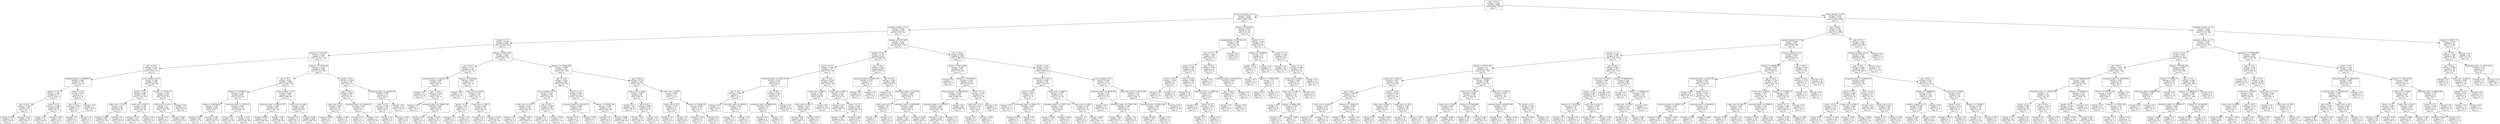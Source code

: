 digraph Tree {
node [shape=box] ;
0 [label="age <= 41.5\nentropy = 0.733\nsamples = 8000\nvalue = [6357, 1643]\nclass = ["] ;
1 [label="products_number <= 2.5\nentropy = 0.506\nsamples = 5436\nvalue = [4827, 609]\nclass = ["] ;
0 -> 1 [labeldistance=2.5, labelangle=45, headlabel="True"] ;
2 [label="products_number <= 1.5\nentropy = 0.463\nsamples = 5318\nvalue = [4796, 522]\nclass = ["] ;
1 -> 2 ;
3 [label="country <= 1.5\nentropy = 0.626\nsamples = 2630\nvalue = [2218, 412]\nclass = ["] ;
2 -> 3 ;
4 [label="balance <= 74197.941\nentropy = 0.533\nsamples = 1977\nvalue = [1737, 240]\nclass = ["] ;
3 -> 4 ;
5 [label="age <= 30.5\nentropy = 0.747\nsamples = 521\nvalue = [410, 111]\nclass = ["] ;
4 -> 5 ;
6 [label="estimated_salary <= 193006.18\nentropy = 0.464\nsamples = 122\nvalue = [110, 12]\nclass = ["] ;
5 -> 6 ;
7 [label="gender <= 0.5\nentropy = 0.391\nsamples = 117\nvalue = [108, 9]\nclass = ["] ;
6 -> 7 ;
8 [label="age <= 26.5\nentropy = 0.599\nsamples = 48\nvalue = [41, 7]\nclass = ["] ;
7 -> 8 ;
9 [label="entropy = 0.918\nsamples = 18\nvalue = [12, 6]\nclass = ["] ;
8 -> 9 ;
10 [label="entropy = 0.211\nsamples = 30\nvalue = [29, 1]\nclass = ["] ;
8 -> 10 ;
11 [label="tenure <= 8.5\nentropy = 0.189\nsamples = 69\nvalue = [67, 2]\nclass = ["] ;
7 -> 11 ;
12 [label="entropy = 0.0\nsamples = 54\nvalue = [54, 0]\nclass = ["] ;
11 -> 12 ;
13 [label="entropy = 0.567\nsamples = 15\nvalue = [13, 2]\nclass = ["] ;
11 -> 13 ;
14 [label="tenure <= 4.5\nentropy = 0.971\nsamples = 5\nvalue = [2, 3]\nclass = 0"] ;
6 -> 14 ;
15 [label="age <= 23.5\nentropy = 0.918\nsamples = 3\nvalue = [2, 1]\nclass = ["] ;
14 -> 15 ;
16 [label="entropy = 0.0\nsamples = 1\nvalue = [1, 0]\nclass = ["] ;
15 -> 16 ;
17 [label="entropy = 1.0\nsamples = 2\nvalue = [1, 1]\nclass = ["] ;
15 -> 17 ;
18 [label="entropy = 0.0\nsamples = 2\nvalue = [0, 2]\nclass = 0"] ;
14 -> 18 ;
19 [label="active_member <= 0.5\nentropy = 0.808\nsamples = 399\nvalue = [300, 99]\nclass = ["] ;
5 -> 19 ;
20 [label="gender <= 0.5\nentropy = 0.886\nsamples = 191\nvalue = [133, 58]\nclass = ["] ;
19 -> 20 ;
21 [label="credit_score <= 779.5\nentropy = 0.97\nsamples = 88\nvalue = [53, 35]\nclass = ["] ;
20 -> 21 ;
22 [label="entropy = 0.984\nsamples = 82\nvalue = [47, 35]\nclass = ["] ;
21 -> 22 ;
23 [label="entropy = 0.0\nsamples = 6\nvalue = [6, 0]\nclass = ["] ;
21 -> 23 ;
24 [label="credit_score <= 827.5\nentropy = 0.766\nsamples = 103\nvalue = [80, 23]\nclass = ["] ;
20 -> 24 ;
25 [label="entropy = 0.737\nsamples = 101\nvalue = [80, 21]\nclass = ["] ;
24 -> 25 ;
26 [label="entropy = 0.0\nsamples = 2\nvalue = [0, 2]\nclass = 0"] ;
24 -> 26 ;
27 [label="balance <= 73276.277\nentropy = 0.716\nsamples = 208\nvalue = [167, 41]\nclass = ["] ;
19 -> 27 ;
28 [label="credit_score <= 419.0\nentropy = 0.7\nsamples = 206\nvalue = [167, 39]\nclass = ["] ;
27 -> 28 ;
29 [label="entropy = 0.0\nsamples = 2\nvalue = [0, 2]\nclass = 0"] ;
28 -> 29 ;
30 [label="entropy = 0.683\nsamples = 204\nvalue = [167, 37]\nclass = ["] ;
28 -> 30 ;
31 [label="entropy = 0.0\nsamples = 2\nvalue = [0, 2]\nclass = 0"] ;
27 -> 31 ;
32 [label="balance <= 178103.68\nentropy = 0.432\nsamples = 1456\nvalue = [1327, 129]\nclass = ["] ;
4 -> 32 ;
33 [label="age <= 35.5\nentropy = 0.401\nsamples = 1408\nvalue = [1296, 112]\nclass = ["] ;
32 -> 33 ;
34 [label="balance <= 107800.07\nentropy = 0.302\nsamples = 856\nvalue = [810, 46]\nclass = ["] ;
33 -> 34 ;
35 [label="balance <= 86754.816\nentropy = 0.167\nsamples = 283\nvalue = [276, 7]\nclass = ["] ;
34 -> 35 ;
36 [label="entropy = 0.337\nsamples = 80\nvalue = [75, 5]\nclass = ["] ;
35 -> 36 ;
37 [label="entropy = 0.08\nsamples = 203\nvalue = [201, 2]\nclass = ["] ;
35 -> 37 ;
38 [label="estimated_salary <= 11670.87\nentropy = 0.359\nsamples = 573\nvalue = [534, 39]\nclass = ["] ;
34 -> 38 ;
39 [label="entropy = 0.0\nsamples = 39\nvalue = [39, 0]\nclass = ["] ;
38 -> 39 ;
40 [label="entropy = 0.377\nsamples = 534\nvalue = [495, 39]\nclass = ["] ;
38 -> 40 ;
41 [label="active_member <= 0.5\nentropy = 0.528\nsamples = 552\nvalue = [486, 66]\nclass = ["] ;
33 -> 41 ;
42 [label="estimated_salary <= 163612.797\nentropy = 0.663\nsamples = 267\nvalue = [221, 46]\nclass = ["] ;
41 -> 42 ;
43 [label="entropy = 0.583\nsamples = 215\nvalue = [185, 30]\nclass = ["] ;
42 -> 43 ;
44 [label="entropy = 0.89\nsamples = 52\nvalue = [36, 16]\nclass = ["] ;
42 -> 44 ;
45 [label="credit_score <= 384.0\nentropy = 0.367\nsamples = 285\nvalue = [265, 20]\nclass = ["] ;
41 -> 45 ;
46 [label="entropy = 0.0\nsamples = 1\nvalue = [0, 1]\nclass = 0"] ;
45 -> 46 ;
47 [label="entropy = 0.354\nsamples = 284\nvalue = [265, 19]\nclass = ["] ;
45 -> 47 ;
48 [label="gender <= 0.5\nentropy = 0.938\nsamples = 48\nvalue = [31, 17]\nclass = ["] ;
32 -> 48 ;
49 [label="age <= 36.5\nentropy = 0.985\nsamples = 21\nvalue = [9, 12]\nclass = 0"] ;
48 -> 49 ;
50 [label="credit_card <= 0.5\nentropy = 0.896\nsamples = 16\nvalue = [5, 11]\nclass = 0"] ;
49 -> 50 ;
51 [label="entropy = 0.985\nsamples = 7\nvalue = [4, 3]\nclass = ["] ;
50 -> 51 ;
52 [label="entropy = 0.503\nsamples = 9\nvalue = [1, 8]\nclass = 0"] ;
50 -> 52 ;
53 [label="estimated_salary <= 32084.925\nentropy = 0.722\nsamples = 5\nvalue = [4, 1]\nclass = ["] ;
49 -> 53 ;
54 [label="entropy = 0.0\nsamples = 1\nvalue = [0, 1]\nclass = 0"] ;
53 -> 54 ;
55 [label="entropy = 0.0\nsamples = 4\nvalue = [4, 0]\nclass = ["] ;
53 -> 55 ;
56 [label="estimated_salary <= 122548.449\nentropy = 0.691\nsamples = 27\nvalue = [22, 5]\nclass = ["] ;
48 -> 56 ;
57 [label="tenure <= 5.5\nentropy = 0.961\nsamples = 13\nvalue = [8, 5]\nclass = ["] ;
56 -> 57 ;
58 [label="entropy = 0.0\nsamples = 4\nvalue = [4, 0]\nclass = ["] ;
57 -> 58 ;
59 [label="entropy = 0.991\nsamples = 9\nvalue = [4, 5]\nclass = 0"] ;
57 -> 59 ;
60 [label="entropy = 0.0\nsamples = 14\nvalue = [14, 0]\nclass = ["] ;
56 -> 60 ;
61 [label="balance <= 99131.602\nentropy = 0.832\nsamples = 653\nvalue = [481, 172]\nclass = ["] ;
3 -> 61 ;
62 [label="age <= 33.5\nentropy = 0.513\nsamples = 140\nvalue = [124, 16]\nclass = ["] ;
61 -> 62 ;
63 [label="estimated_salary <= 121643.012\nentropy = 0.258\nsamples = 69\nvalue = [66, 3]\nclass = ["] ;
62 -> 63 ;
64 [label="entropy = 0.0\nsamples = 42\nvalue = [42, 0]\nclass = ["] ;
63 -> 64 ;
65 [label="age <= 20.0\nentropy = 0.503\nsamples = 27\nvalue = [24, 3]\nclass = ["] ;
63 -> 65 ;
66 [label="entropy = 0.0\nsamples = 1\nvalue = [0, 1]\nclass = 0"] ;
65 -> 66 ;
67 [label="estimated_salary <= 126897.438\nentropy = 0.391\nsamples = 26\nvalue = [24, 2]\nclass = ["] ;
65 -> 67 ;
68 [label="entropy = 0.0\nsamples = 1\nvalue = [0, 1]\nclass = 0"] ;
67 -> 68 ;
69 [label="entropy = 0.242\nsamples = 25\nvalue = [24, 1]\nclass = ["] ;
67 -> 69 ;
70 [label="balance <= 66230.68\nentropy = 0.687\nsamples = 71\nvalue = [58, 13]\nclass = ["] ;
62 -> 70 ;
71 [label="entropy = 0.0\nsamples = 12\nvalue = [12, 0]\nclass = ["] ;
70 -> 71 ;
72 [label="credit_score <= 518.5\nentropy = 0.761\nsamples = 59\nvalue = [46, 13]\nclass = ["] ;
70 -> 72 ;
73 [label="gender <= 0.5\nentropy = 0.971\nsamples = 5\nvalue = [2, 3]\nclass = 0"] ;
72 -> 73 ;
74 [label="entropy = 0.0\nsamples = 2\nvalue = [2, 0]\nclass = ["] ;
73 -> 74 ;
75 [label="entropy = 0.0\nsamples = 3\nvalue = [0, 3]\nclass = 0"] ;
73 -> 75 ;
76 [label="credit_score <= 595.5\nentropy = 0.691\nsamples = 54\nvalue = [44, 10]\nclass = ["] ;
72 -> 76 ;
77 [label="entropy = 0.0\nsamples = 9\nvalue = [9, 0]\nclass = ["] ;
76 -> 77 ;
78 [label="entropy = 0.764\nsamples = 45\nvalue = [35, 10]\nclass = ["] ;
76 -> 78 ;
79 [label="balance <= 145016.984\nentropy = 0.886\nsamples = 513\nvalue = [357, 156]\nclass = ["] ;
61 -> 79 ;
80 [label="age <= 33.5\nentropy = 0.933\nsamples = 404\nvalue = [263, 141]\nclass = ["] ;
79 -> 80 ;
81 [label="active_member <= 0.5\nentropy = 0.807\nsamples = 190\nvalue = [143, 47]\nclass = ["] ;
80 -> 81 ;
82 [label="credit_score <= 477.5\nentropy = 0.912\nsamples = 101\nvalue = [68, 33]\nclass = ["] ;
81 -> 82 ;
83 [label="entropy = 0.0\nsamples = 2\nvalue = [0, 2]\nclass = 0"] ;
82 -> 83 ;
84 [label="entropy = 0.897\nsamples = 99\nvalue = [68, 31]\nclass = ["] ;
82 -> 84 ;
85 [label="age <= 25.5\nentropy = 0.628\nsamples = 89\nvalue = [75, 14]\nclass = ["] ;
81 -> 85 ;
86 [label="entropy = 0.0\nsamples = 18\nvalue = [18, 0]\nclass = ["] ;
85 -> 86 ;
87 [label="entropy = 0.716\nsamples = 71\nvalue = [57, 14]\nclass = ["] ;
85 -> 87 ;
88 [label="tenure <= 1.5\nentropy = 0.989\nsamples = 214\nvalue = [120, 94]\nclass = ["] ;
80 -> 88 ;
89 [label="estimated_salary <= 167458.375\nentropy = 0.934\nsamples = 40\nvalue = [14, 26]\nclass = 0"] ;
88 -> 89 ;
90 [label="entropy = 0.771\nsamples = 31\nvalue = [7, 24]\nclass = 0"] ;
89 -> 90 ;
91 [label="entropy = 0.764\nsamples = 9\nvalue = [7, 2]\nclass = ["] ;
89 -> 91 ;
92 [label="balance <= 100597.242\nentropy = 0.965\nsamples = 174\nvalue = [106, 68]\nclass = ["] ;
88 -> 92 ;
93 [label="entropy = 0.0\nsamples = 4\nvalue = [0, 4]\nclass = 0"] ;
92 -> 93 ;
94 [label="entropy = 0.956\nsamples = 170\nvalue = [106, 64]\nclass = ["] ;
92 -> 94 ;
95 [label="age <= 38.5\nentropy = 0.578\nsamples = 109\nvalue = [94, 15]\nclass = ["] ;
79 -> 95 ;
96 [label="credit_score <= 649.0\nentropy = 0.462\nsamples = 92\nvalue = [83, 9]\nclass = ["] ;
95 -> 96 ;
97 [label="entropy = 0.0\nsamples = 40\nvalue = [40, 0]\nclass = ["] ;
96 -> 97 ;
98 [label="age <= 34.5\nentropy = 0.665\nsamples = 52\nvalue = [43, 9]\nclass = ["] ;
96 -> 98 ;
99 [label="entropy = 0.8\nsamples = 37\nvalue = [28, 9]\nclass = ["] ;
98 -> 99 ;
100 [label="entropy = 0.0\nsamples = 15\nvalue = [15, 0]\nclass = ["] ;
98 -> 100 ;
101 [label="credit_score <= 639.5\nentropy = 0.937\nsamples = 17\nvalue = [11, 6]\nclass = ["] ;
95 -> 101 ;
102 [label="credit_card <= 0.5\nentropy = 0.918\nsamples = 6\nvalue = [2, 4]\nclass = 0"] ;
101 -> 102 ;
103 [label="entropy = 0.0\nsamples = 2\nvalue = [2, 0]\nclass = ["] ;
102 -> 103 ;
104 [label="entropy = 0.0\nsamples = 4\nvalue = [0, 4]\nclass = 0"] ;
102 -> 104 ;
105 [label="balance <= 149947.43\nentropy = 0.684\nsamples = 11\nvalue = [9, 2]\nclass = ["] ;
101 -> 105 ;
106 [label="entropy = 0.918\nsamples = 3\nvalue = [1, 2]\nclass = 0"] ;
105 -> 106 ;
107 [label="entropy = 0.0\nsamples = 8\nvalue = [8, 0]\nclass = ["] ;
105 -> 107 ;
108 [label="balance <= 67817.895\nentropy = 0.247\nsamples = 2688\nvalue = [2578, 110]\nclass = ["] ;
2 -> 108 ;
109 [label="gender <= 0.5\nentropy = 0.126\nsamples = 1614\nvalue = [1586, 28]\nclass = ["] ;
108 -> 109 ;
110 [label="tenure <= 0.5\nentropy = 0.182\nsamples = 727\nvalue = [707, 20]\nclass = ["] ;
109 -> 110 ;
111 [label="estimated_salary <= 57992.135\nentropy = 0.533\nsamples = 33\nvalue = [29, 4]\nclass = ["] ;
110 -> 111 ;
112 [label="age <= 32.5\nentropy = 0.985\nsamples = 7\nvalue = [4, 3]\nclass = ["] ;
111 -> 112 ;
113 [label="entropy = 0.0\nsamples = 2\nvalue = [0, 2]\nclass = 0"] ;
112 -> 113 ;
114 [label="estimated_salary <= 44509.0\nentropy = 0.722\nsamples = 5\nvalue = [4, 1]\nclass = ["] ;
112 -> 114 ;
115 [label="entropy = 0.0\nsamples = 4\nvalue = [4, 0]\nclass = ["] ;
114 -> 115 ;
116 [label="entropy = 0.0\nsamples = 1\nvalue = [0, 1]\nclass = 0"] ;
114 -> 116 ;
117 [label="age <= 24.5\nentropy = 0.235\nsamples = 26\nvalue = [25, 1]\nclass = ["] ;
111 -> 117 ;
118 [label="estimated_salary <= 99040.109\nentropy = 0.918\nsamples = 3\nvalue = [2, 1]\nclass = ["] ;
117 -> 118 ;
119 [label="entropy = 0.0\nsamples = 1\nvalue = [1, 0]\nclass = ["] ;
118 -> 119 ;
120 [label="entropy = 1.0\nsamples = 2\nvalue = [1, 1]\nclass = ["] ;
118 -> 120 ;
121 [label="entropy = 0.0\nsamples = 23\nvalue = [23, 0]\nclass = ["] ;
117 -> 121 ;
122 [label="age <= 34.5\nentropy = 0.158\nsamples = 694\nvalue = [678, 16]\nclass = ["] ;
110 -> 122 ;
123 [label="credit_score <= 693.0\nentropy = 0.079\nsamples = 408\nvalue = [404, 4]\nclass = ["] ;
122 -> 123 ;
124 [label="credit_score <= 691.5\nentropy = 0.112\nsamples = 267\nvalue = [263, 4]\nclass = ["] ;
123 -> 124 ;
125 [label="entropy = 0.09\nsamples = 263\nvalue = [260, 3]\nclass = ["] ;
124 -> 125 ;
126 [label="entropy = 0.811\nsamples = 4\nvalue = [3, 1]\nclass = ["] ;
124 -> 126 ;
127 [label="entropy = 0.0\nsamples = 141\nvalue = [141, 0]\nclass = ["] ;
123 -> 127 ;
128 [label="credit_score <= 584.5\nentropy = 0.251\nsamples = 286\nvalue = [274, 12]\nclass = ["] ;
122 -> 128 ;
129 [label="entropy = 0.0\nsamples = 66\nvalue = [66, 0]\nclass = ["] ;
128 -> 129 ;
130 [label="tenure <= 7.5\nentropy = 0.305\nsamples = 220\nvalue = [208, 12]\nclass = ["] ;
128 -> 130 ;
131 [label="entropy = 0.227\nsamples = 163\nvalue = [157, 6]\nclass = ["] ;
130 -> 131 ;
132 [label="entropy = 0.485\nsamples = 57\nvalue = [51, 6]\nclass = ["] ;
130 -> 132 ;
133 [label="age <= 18.5\nentropy = 0.074\nsamples = 887\nvalue = [879, 8]\nclass = ["] ;
109 -> 133 ;
134 [label="estimated_salary <= 54274.135\nentropy = 0.722\nsamples = 5\nvalue = [4, 1]\nclass = ["] ;
133 -> 134 ;
135 [label="entropy = 0.0\nsamples = 4\nvalue = [4, 0]\nclass = ["] ;
134 -> 135 ;
136 [label="entropy = 0.0\nsamples = 1\nvalue = [0, 1]\nclass = 0"] ;
134 -> 136 ;
137 [label="age <= 31.5\nentropy = 0.067\nsamples = 882\nvalue = [875, 7]\nclass = ["] ;
133 -> 137 ;
138 [label="entropy = 0.0\nsamples = 331\nvalue = [331, 0]\nclass = ["] ;
137 -> 138 ;
139 [label="estimated_salary <= 535.495\nentropy = 0.098\nsamples = 551\nvalue = [544, 7]\nclass = ["] ;
137 -> 139 ;
140 [label="credit_card <= 0.5\nentropy = 0.811\nsamples = 4\nvalue = [3, 1]\nclass = ["] ;
139 -> 140 ;
141 [label="entropy = 0.0\nsamples = 1\nvalue = [0, 1]\nclass = 0"] ;
140 -> 141 ;
142 [label="entropy = 0.0\nsamples = 3\nvalue = [3, 0]\nclass = ["] ;
140 -> 142 ;
143 [label="estimated_salary <= 83536.055\nentropy = 0.087\nsamples = 547\nvalue = [541, 6]\nclass = ["] ;
139 -> 143 ;
144 [label="entropy = 0.0\nsamples = 240\nvalue = [240, 0]\nclass = ["] ;
143 -> 144 ;
145 [label="entropy = 0.139\nsamples = 307\nvalue = [301, 6]\nclass = ["] ;
143 -> 145 ;
146 [label="age <= 36.5\nentropy = 0.389\nsamples = 1074\nvalue = [992, 82]\nclass = ["] ;
108 -> 146 ;
147 [label="balance <= 68172.203\nentropy = 0.323\nsamples = 747\nvalue = [703, 44]\nclass = ["] ;
146 -> 147 ;
148 [label="entropy = 0.0\nsamples = 1\nvalue = [0, 1]\nclass = 0"] ;
147 -> 148 ;
149 [label="balance <= 181746.555\nentropy = 0.318\nsamples = 746\nvalue = [703, 43]\nclass = ["] ;
147 -> 149 ;
150 [label="estimated_salary <= 180438.313\nentropy = 0.302\nsamples = 725\nvalue = [686, 39]\nclass = ["] ;
149 -> 150 ;
151 [label="estimated_salary <= 179370.57\nentropy = 0.325\nsamples = 656\nvalue = [617, 39]\nclass = ["] ;
150 -> 151 ;
152 [label="entropy = 0.314\nsamples = 654\nvalue = [617, 37]\nclass = ["] ;
151 -> 152 ;
153 [label="entropy = 0.0\nsamples = 2\nvalue = [0, 2]\nclass = 0"] ;
151 -> 153 ;
154 [label="entropy = 0.0\nsamples = 69\nvalue = [69, 0]\nclass = ["] ;
150 -> 154 ;
155 [label="country <= 1.5\nentropy = 0.702\nsamples = 21\nvalue = [17, 4]\nclass = ["] ;
149 -> 155 ;
156 [label="credit_card <= 0.5\nentropy = 0.918\nsamples = 12\nvalue = [8, 4]\nclass = ["] ;
155 -> 156 ;
157 [label="entropy = 0.0\nsamples = 3\nvalue = [0, 3]\nclass = 0"] ;
156 -> 157 ;
158 [label="entropy = 0.503\nsamples = 9\nvalue = [8, 1]\nclass = ["] ;
156 -> 158 ;
159 [label="entropy = 0.0\nsamples = 9\nvalue = [9, 0]\nclass = ["] ;
155 -> 159 ;
160 [label="gender <= 0.5\nentropy = 0.518\nsamples = 327\nvalue = [289, 38]\nclass = ["] ;
146 -> 160 ;
161 [label="credit_score <= 501.5\nentropy = 0.661\nsamples = 140\nvalue = [116, 24]\nclass = ["] ;
160 -> 161 ;
162 [label="tenure <= 5.0\nentropy = 0.991\nsamples = 9\nvalue = [4, 5]\nclass = 0"] ;
161 -> 162 ;
163 [label="entropy = 0.0\nsamples = 3\nvalue = [0, 3]\nclass = 0"] ;
162 -> 163 ;
164 [label="estimated_salary <= 94931.121\nentropy = 0.918\nsamples = 6\nvalue = [4, 2]\nclass = ["] ;
162 -> 164 ;
165 [label="entropy = 0.918\nsamples = 3\nvalue = [1, 2]\nclass = 0"] ;
164 -> 165 ;
166 [label="entropy = 0.0\nsamples = 3\nvalue = [3, 0]\nclass = ["] ;
164 -> 166 ;
167 [label="credit_score <= 640.5\nentropy = 0.597\nsamples = 131\nvalue = [112, 19]\nclass = ["] ;
161 -> 167 ;
168 [label="estimated_salary <= 173977.203\nentropy = 0.391\nsamples = 52\nvalue = [48, 4]\nclass = ["] ;
167 -> 168 ;
169 [label="entropy = 0.159\nsamples = 43\nvalue = [42, 1]\nclass = ["] ;
168 -> 169 ;
170 [label="entropy = 0.918\nsamples = 9\nvalue = [6, 3]\nclass = ["] ;
168 -> 170 ;
171 [label="credit_score <= 644.5\nentropy = 0.701\nsamples = 79\nvalue = [64, 15]\nclass = ["] ;
167 -> 171 ;
172 [label="entropy = 0.0\nsamples = 2\nvalue = [0, 2]\nclass = 0"] ;
171 -> 172 ;
173 [label="entropy = 0.655\nsamples = 77\nvalue = [64, 13]\nclass = ["] ;
171 -> 173 ;
174 [label="active_member <= 0.5\nentropy = 0.384\nsamples = 187\nvalue = [173, 14]\nclass = ["] ;
160 -> 174 ;
175 [label="estimated_salary <= 86138.703\nentropy = 0.56\nsamples = 84\nvalue = [73, 11]\nclass = ["] ;
174 -> 175 ;
176 [label="entropy = 0.0\nsamples = 27\nvalue = [27, 0]\nclass = ["] ;
175 -> 176 ;
177 [label="estimated_salary <= 175601.328\nentropy = 0.708\nsamples = 57\nvalue = [46, 11]\nclass = ["] ;
175 -> 177 ;
178 [label="entropy = 0.82\nsamples = 43\nvalue = [32, 11]\nclass = ["] ;
177 -> 178 ;
179 [label="entropy = 0.0\nsamples = 14\nvalue = [14, 0]\nclass = ["] ;
177 -> 179 ;
180 [label="estimated_salary <= 66778.906\nentropy = 0.19\nsamples = 103\nvalue = [100, 3]\nclass = ["] ;
174 -> 180 ;
181 [label="estimated_salary <= 63321.604\nentropy = 0.459\nsamples = 31\nvalue = [28, 3]\nclass = ["] ;
180 -> 181 ;
182 [label="entropy = 0.216\nsamples = 29\nvalue = [28, 1]\nclass = ["] ;
181 -> 182 ;
183 [label="entropy = 0.0\nsamples = 2\nvalue = [0, 2]\nclass = 0"] ;
181 -> 183 ;
184 [label="entropy = 0.0\nsamples = 72\nvalue = [72, 0]\nclass = ["] ;
180 -> 184 ;
185 [label="balance <= 23194.08\nentropy = 0.831\nsamples = 118\nvalue = [31, 87]\nclass = 0"] ;
1 -> 185 ;
186 [label="estimated_salary <= 167555.125\nentropy = 0.996\nsamples = 43\nvalue = [23, 20]\nclass = ["] ;
185 -> 186 ;
187 [label="age <= 37.5\nentropy = 0.928\nsamples = 35\nvalue = [23, 12]\nclass = ["] ;
186 -> 187 ;
188 [label="tenure <= 1.5\nentropy = 0.684\nsamples = 22\nvalue = [18, 4]\nclass = ["] ;
187 -> 188 ;
189 [label="country <= 0.5\nentropy = 0.918\nsamples = 3\nvalue = [1, 2]\nclass = 0"] ;
188 -> 189 ;
190 [label="entropy = 0.0\nsamples = 1\nvalue = [1, 0]\nclass = ["] ;
189 -> 190 ;
191 [label="entropy = 0.0\nsamples = 2\nvalue = [0, 2]\nclass = 0"] ;
189 -> 191 ;
192 [label="tenure <= 8.5\nentropy = 0.485\nsamples = 19\nvalue = [17, 2]\nclass = ["] ;
188 -> 192 ;
193 [label="entropy = 0.0\nsamples = 14\nvalue = [14, 0]\nclass = ["] ;
192 -> 193 ;
194 [label="estimated_salary <= 55857.59\nentropy = 0.971\nsamples = 5\nvalue = [3, 2]\nclass = ["] ;
192 -> 194 ;
195 [label="entropy = 0.0\nsamples = 2\nvalue = [2, 0]\nclass = ["] ;
194 -> 195 ;
196 [label="tenure <= 9.5\nentropy = 0.918\nsamples = 3\nvalue = [1, 2]\nclass = 0"] ;
194 -> 196 ;
197 [label="entropy = 1.0\nsamples = 2\nvalue = [1, 1]\nclass = ["] ;
196 -> 197 ;
198 [label="entropy = 0.0\nsamples = 1\nvalue = [0, 1]\nclass = 0"] ;
196 -> 198 ;
199 [label="age <= 39.5\nentropy = 0.961\nsamples = 13\nvalue = [5, 8]\nclass = 0"] ;
187 -> 199 ;
200 [label="entropy = 0.0\nsamples = 5\nvalue = [0, 5]\nclass = 0"] ;
199 -> 200 ;
201 [label="estimated_salary <= 80734.375\nentropy = 0.954\nsamples = 8\nvalue = [5, 3]\nclass = ["] ;
199 -> 201 ;
202 [label="age <= 40.5\nentropy = 0.971\nsamples = 5\nvalue = [2, 3]\nclass = 0"] ;
201 -> 202 ;
203 [label="entropy = 0.0\nsamples = 2\nvalue = [2, 0]\nclass = ["] ;
202 -> 203 ;
204 [label="entropy = 0.0\nsamples = 3\nvalue = [0, 3]\nclass = 0"] ;
202 -> 204 ;
205 [label="entropy = 0.0\nsamples = 3\nvalue = [3, 0]\nclass = ["] ;
201 -> 205 ;
206 [label="entropy = 0.0\nsamples = 8\nvalue = [0, 8]\nclass = 0"] ;
186 -> 206 ;
207 [label="tenure <= 1.5\nentropy = 0.49\nsamples = 75\nvalue = [8, 67]\nclass = 0"] ;
185 -> 207 ;
208 [label="balance <= 144463.0\nentropy = 1.0\nsamples = 8\nvalue = [4, 4]\nclass = ["] ;
207 -> 208 ;
209 [label="gender <= 0.5\nentropy = 0.722\nsamples = 5\nvalue = [4, 1]\nclass = ["] ;
208 -> 209 ;
210 [label="entropy = 0.0\nsamples = 3\nvalue = [3, 0]\nclass = ["] ;
209 -> 210 ;
211 [label="balance <= 125613.289\nentropy = 1.0\nsamples = 2\nvalue = [1, 1]\nclass = ["] ;
209 -> 211 ;
212 [label="entropy = 0.0\nsamples = 1\nvalue = [0, 1]\nclass = 0"] ;
211 -> 212 ;
213 [label="entropy = 0.0\nsamples = 1\nvalue = [1, 0]\nclass = ["] ;
211 -> 213 ;
214 [label="entropy = 0.0\nsamples = 3\nvalue = [0, 3]\nclass = 0"] ;
208 -> 214 ;
215 [label="country <= 1.5\nentropy = 0.326\nsamples = 67\nvalue = [4, 63]\nclass = 0"] ;
207 -> 215 ;
216 [label="entropy = 0.0\nsamples = 30\nvalue = [0, 30]\nclass = 0"] ;
215 -> 216 ;
217 [label="tenure <= 7.5\nentropy = 0.494\nsamples = 37\nvalue = [4, 33]\nclass = 0"] ;
215 -> 217 ;
218 [label="credit_score <= 684.5\nentropy = 0.634\nsamples = 25\nvalue = [4, 21]\nclass = 0"] ;
217 -> 218 ;
219 [label="credit_score <= 585.5\nentropy = 0.811\nsamples = 16\nvalue = [4, 12]\nclass = 0"] ;
218 -> 219 ;
220 [label="entropy = 0.0\nsamples = 6\nvalue = [0, 6]\nclass = 0"] ;
219 -> 220 ;
221 [label="balance <= 96942.598\nentropy = 0.971\nsamples = 10\nvalue = [4, 6]\nclass = 0"] ;
219 -> 221 ;
222 [label="entropy = 0.0\nsamples = 3\nvalue = [0, 3]\nclass = 0"] ;
221 -> 222 ;
223 [label="entropy = 0.985\nsamples = 7\nvalue = [4, 3]\nclass = ["] ;
221 -> 223 ;
224 [label="entropy = 0.0\nsamples = 9\nvalue = [0, 9]\nclass = 0"] ;
218 -> 224 ;
225 [label="entropy = 0.0\nsamples = 12\nvalue = [0, 12]\nclass = 0"] ;
217 -> 225 ;
226 [label="active_member <= 0.5\nentropy = 0.973\nsamples = 2564\nvalue = [1530, 1034]\nclass = ["] ;
0 -> 226 [labeldistance=2.5, labelangle=-45, headlabel="False"] ;
227 [label="age <= 50.5\nentropy = 0.987\nsamples = 1180\nvalue = [511, 669]\nclass = 0"] ;
226 -> 227 ;
228 [label="products_number <= 1.5\nentropy = 0.989\nsamples = 831\nvalue = [466, 365]\nclass = ["] ;
227 -> 228 ;
229 [label="country <= 1.5\nentropy = 0.984\nsamples = 474\nvalue = [202, 272]\nclass = 0"] ;
228 -> 229 ;
230 [label="balance <= 81571.484\nentropy = 1.0\nsamples = 322\nvalue = [163, 159]\nclass = ["] ;
229 -> 230 ;
231 [label="credit_score <= 622.0\nentropy = 0.911\nsamples = 132\nvalue = [43, 89]\nclass = 0"] ;
230 -> 231 ;
232 [label="age <= 44.5\nentropy = 0.994\nsamples = 55\nvalue = [25, 30]\nclass = 0"] ;
231 -> 232 ;
233 [label="credit_score <= 408.0\nentropy = 0.811\nsamples = 16\nvalue = [12, 4]\nclass = ["] ;
232 -> 233 ;
234 [label="entropy = 0.0\nsamples = 1\nvalue = [0, 1]\nclass = 0"] ;
233 -> 234 ;
235 [label="entropy = 0.722\nsamples = 15\nvalue = [12, 3]\nclass = ["] ;
233 -> 235 ;
236 [label="balance <= 75605.035\nentropy = 0.918\nsamples = 39\nvalue = [13, 26]\nclass = 0"] ;
232 -> 236 ;
237 [label="entropy = 0.878\nsamples = 37\nvalue = [11, 26]\nclass = 0"] ;
236 -> 237 ;
238 [label="entropy = 0.0\nsamples = 2\nvalue = [2, 0]\nclass = ["] ;
236 -> 238 ;
239 [label="country <= 0.5\nentropy = 0.785\nsamples = 77\nvalue = [18, 59]\nclass = 0"] ;
231 -> 239 ;
240 [label="credit_score <= 644.5\nentropy = 0.918\nsamples = 48\nvalue = [16, 32]\nclass = 0"] ;
239 -> 240 ;
241 [label="entropy = 0.0\nsamples = 5\nvalue = [0, 5]\nclass = 0"] ;
240 -> 241 ;
242 [label="entropy = 0.952\nsamples = 43\nvalue = [16, 27]\nclass = 0"] ;
240 -> 242 ;
243 [label="credit_score <= 785.5\nentropy = 0.362\nsamples = 29\nvalue = [2, 27]\nclass = 0"] ;
239 -> 243 ;
244 [label="entropy = 0.0\nsamples = 23\nvalue = [0, 23]\nclass = 0"] ;
243 -> 244 ;
245 [label="entropy = 0.918\nsamples = 6\nvalue = [2, 4]\nclass = 0"] ;
243 -> 245 ;
246 [label="balance <= 162296.07\nentropy = 0.949\nsamples = 190\nvalue = [120, 70]\nclass = ["] ;
230 -> 246 ;
247 [label="credit_score <= 624.5\nentropy = 0.898\nsamples = 159\nvalue = [109, 50]\nclass = ["] ;
246 -> 247 ;
248 [label="credit_score <= 442.0\nentropy = 0.996\nsamples = 67\nvalue = [36, 31]\nclass = ["] ;
247 -> 248 ;
249 [label="entropy = 0.0\nsamples = 4\nvalue = [0, 4]\nclass = 0"] ;
248 -> 249 ;
250 [label="entropy = 0.985\nsamples = 63\nvalue = [36, 27]\nclass = ["] ;
248 -> 250 ;
251 [label="balance <= 97044.496\nentropy = 0.735\nsamples = 92\nvalue = [73, 19]\nclass = ["] ;
247 -> 251 ;
252 [label="entropy = 0.985\nsamples = 14\nvalue = [6, 8]\nclass = 0"] ;
251 -> 252 ;
253 [label="entropy = 0.587\nsamples = 78\nvalue = [67, 11]\nclass = ["] ;
251 -> 253 ;
254 [label="credit_score <= 634.0\nentropy = 0.938\nsamples = 31\nvalue = [11, 20]\nclass = 0"] ;
246 -> 254 ;
255 [label="estimated_salary <= 62937.855\nentropy = 0.971\nsamples = 15\nvalue = [9, 6]\nclass = ["] ;
254 -> 255 ;
256 [label="entropy = 0.0\nsamples = 4\nvalue = [4, 0]\nclass = ["] ;
255 -> 256 ;
257 [label="entropy = 0.994\nsamples = 11\nvalue = [5, 6]\nclass = 0"] ;
255 -> 257 ;
258 [label="gender <= 0.5\nentropy = 0.544\nsamples = 16\nvalue = [2, 14]\nclass = 0"] ;
254 -> 258 ;
259 [label="entropy = 0.863\nsamples = 7\nvalue = [2, 5]\nclass = 0"] ;
258 -> 259 ;
260 [label="entropy = 0.0\nsamples = 9\nvalue = [0, 9]\nclass = 0"] ;
258 -> 260 ;
261 [label="age <= 44.5\nentropy = 0.822\nsamples = 152\nvalue = [39, 113]\nclass = 0"] ;
229 -> 261 ;
262 [label="credit_score <= 754.5\nentropy = 0.984\nsamples = 54\nvalue = [23, 31]\nclass = 0"] ;
261 -> 262 ;
263 [label="tenure <= 2.5\nentropy = 0.949\nsamples = 49\nvalue = [18, 31]\nclass = 0"] ;
262 -> 263 ;
264 [label="balance <= 172125.664\nentropy = 0.337\nsamples = 16\nvalue = [1, 15]\nclass = 0"] ;
263 -> 264 ;
265 [label="entropy = 0.0\nsamples = 15\nvalue = [0, 15]\nclass = 0"] ;
264 -> 265 ;
266 [label="entropy = 0.0\nsamples = 1\nvalue = [1, 0]\nclass = ["] ;
264 -> 266 ;
267 [label="credit_score <= 561.5\nentropy = 0.999\nsamples = 33\nvalue = [17, 16]\nclass = ["] ;
263 -> 267 ;
268 [label="entropy = 0.503\nsamples = 9\nvalue = [8, 1]\nclass = ["] ;
267 -> 268 ;
269 [label="entropy = 0.954\nsamples = 24\nvalue = [9, 15]\nclass = 0"] ;
267 -> 269 ;
270 [label="entropy = 0.0\nsamples = 5\nvalue = [5, 0]\nclass = ["] ;
262 -> 270 ;
271 [label="balance <= 64430.824\nentropy = 0.642\nsamples = 98\nvalue = [16, 82]\nclass = 0"] ;
261 -> 271 ;
272 [label="entropy = 0.0\nsamples = 2\nvalue = [2, 0]\nclass = ["] ;
271 -> 272 ;
273 [label="balance <= 169943.922\nentropy = 0.599\nsamples = 96\nvalue = [14, 82]\nclass = 0"] ;
271 -> 273 ;
274 [label="credit_score <= 578.0\nentropy = 0.576\nsamples = 95\nvalue = [13, 82]\nclass = 0"] ;
273 -> 274 ;
275 [label="entropy = 0.211\nsamples = 30\nvalue = [1, 29]\nclass = 0"] ;
274 -> 275 ;
276 [label="entropy = 0.69\nsamples = 65\nvalue = [12, 53]\nclass = 0"] ;
274 -> 276 ;
277 [label="entropy = 0.0\nsamples = 1\nvalue = [1, 0]\nclass = ["] ;
273 -> 277 ;
278 [label="products_number <= 2.5\nentropy = 0.828\nsamples = 357\nvalue = [264, 93]\nclass = ["] ;
228 -> 278 ;
279 [label="balance <= 90429.078\nentropy = 0.64\nsamples = 314\nvalue = [263, 51]\nclass = ["] ;
278 -> 279 ;
280 [label="estimated_salary <= 32792.226\nentropy = 0.473\nsamples = 178\nvalue = [160, 18]\nclass = ["] ;
279 -> 280 ;
281 [label="entropy = 0.0\nsamples = 27\nvalue = [27, 0]\nclass = ["] ;
280 -> 281 ;
282 [label="gender <= 0.5\nentropy = 0.527\nsamples = 151\nvalue = [133, 18]\nclass = ["] ;
280 -> 282 ;
283 [label="estimated_salary <= 103414.742\nentropy = 0.687\nsamples = 71\nvalue = [58, 13]\nclass = ["] ;
282 -> 283 ;
284 [label="entropy = 0.863\nsamples = 28\nvalue = [20, 8]\nclass = ["] ;
283 -> 284 ;
285 [label="entropy = 0.519\nsamples = 43\nvalue = [38, 5]\nclass = ["] ;
283 -> 285 ;
286 [label="estimated_salary <= 36798.551\nentropy = 0.337\nsamples = 80\nvalue = [75, 5]\nclass = ["] ;
282 -> 286 ;
287 [label="entropy = 0.918\nsamples = 3\nvalue = [1, 2]\nclass = 0"] ;
286 -> 287 ;
288 [label="entropy = 0.238\nsamples = 77\nvalue = [74, 3]\nclass = ["] ;
286 -> 288 ;
289 [label="age <= 44.5\nentropy = 0.799\nsamples = 136\nvalue = [103, 33]\nclass = ["] ;
279 -> 289 ;
290 [label="credit_score <= 604.0\nentropy = 0.571\nsamples = 74\nvalue = [64, 10]\nclass = ["] ;
289 -> 290 ;
291 [label="credit_score <= 540.5\nentropy = 0.855\nsamples = 25\nvalue = [18, 7]\nclass = ["] ;
290 -> 291 ;
292 [label="entropy = 0.391\nsamples = 13\nvalue = [12, 1]\nclass = ["] ;
291 -> 292 ;
293 [label="entropy = 1.0\nsamples = 12\nvalue = [6, 6]\nclass = ["] ;
291 -> 293 ;
294 [label="estimated_salary <= 67909.93\nentropy = 0.332\nsamples = 49\nvalue = [46, 3]\nclass = ["] ;
290 -> 294 ;
295 [label="entropy = 0.559\nsamples = 23\nvalue = [20, 3]\nclass = ["] ;
294 -> 295 ;
296 [label="entropy = 0.0\nsamples = 26\nvalue = [26, 0]\nclass = ["] ;
294 -> 296 ;
297 [label="balance <= 174485.727\nentropy = 0.951\nsamples = 62\nvalue = [39, 23]\nclass = ["] ;
289 -> 297 ;
298 [label="tenure <= 7.5\nentropy = 0.934\nsamples = 60\nvalue = [39, 21]\nclass = ["] ;
297 -> 298 ;
299 [label="entropy = 0.978\nsamples = 46\nvalue = [27, 19]\nclass = ["] ;
298 -> 299 ;
300 [label="entropy = 0.592\nsamples = 14\nvalue = [12, 2]\nclass = ["] ;
298 -> 300 ;
301 [label="entropy = 0.0\nsamples = 2\nvalue = [0, 2]\nclass = 0"] ;
297 -> 301 ;
302 [label="age <= 42.5\nentropy = 0.159\nsamples = 43\nvalue = [1, 42]\nclass = 0"] ;
278 -> 302 ;
303 [label="gender <= 0.5\nentropy = 0.722\nsamples = 5\nvalue = [1, 4]\nclass = 0"] ;
302 -> 303 ;
304 [label="entropy = 0.0\nsamples = 4\nvalue = [0, 4]\nclass = 0"] ;
303 -> 304 ;
305 [label="entropy = 0.0\nsamples = 1\nvalue = [1, 0]\nclass = ["] ;
303 -> 305 ;
306 [label="entropy = 0.0\nsamples = 38\nvalue = [0, 38]\nclass = 0"] ;
302 -> 306 ;
307 [label="age <= 73.5\nentropy = 0.555\nsamples = 349\nvalue = [45, 304]\nclass = 0"] ;
227 -> 307 ;
308 [label="products_number <= 2.5\nentropy = 0.519\nsamples = 344\nvalue = [40, 304]\nclass = 0"] ;
307 -> 308 ;
309 [label="age <= 55.5\nentropy = 0.558\nsamples = 307\nvalue = [40, 267]\nclass = 0"] ;
308 -> 309 ;
310 [label="estimated_salary <= 140463.414\nentropy = 0.684\nsamples = 154\nvalue = [28, 126]\nclass = 0"] ;
309 -> 310 ;
311 [label="gender <= 0.5\nentropy = 0.803\nsamples = 98\nvalue = [24, 74]\nclass = 0"] ;
310 -> 311 ;
312 [label="tenure <= 3.5\nentropy = 0.577\nsamples = 51\nvalue = [7, 44]\nclass = 0"] ;
311 -> 312 ;
313 [label="entropy = 0.0\nsamples = 17\nvalue = [0, 17]\nclass = 0"] ;
312 -> 313 ;
314 [label="entropy = 0.734\nsamples = 34\nvalue = [7, 27]\nclass = 0"] ;
312 -> 314 ;
315 [label="credit_score <= 581.0\nentropy = 0.944\nsamples = 47\nvalue = [17, 30]\nclass = 0"] ;
311 -> 315 ;
316 [label="entropy = 0.592\nsamples = 14\nvalue = [2, 12]\nclass = 0"] ;
315 -> 316 ;
317 [label="entropy = 0.994\nsamples = 33\nvalue = [15, 18]\nclass = 0"] ;
315 -> 317 ;
318 [label="tenure <= 5.5\nentropy = 0.371\nsamples = 56\nvalue = [4, 52]\nclass = 0"] ;
310 -> 318 ;
319 [label="entropy = 0.0\nsamples = 28\nvalue = [0, 28]\nclass = 0"] ;
318 -> 319 ;
320 [label="credit_card <= 0.5\nentropy = 0.592\nsamples = 28\nvalue = [4, 24]\nclass = 0"] ;
318 -> 320 ;
321 [label="entropy = 0.0\nsamples = 9\nvalue = [0, 9]\nclass = 0"] ;
320 -> 321 ;
322 [label="entropy = 0.742\nsamples = 19\nvalue = [4, 15]\nclass = 0"] ;
320 -> 322 ;
323 [label="age <= 64.5\nentropy = 0.397\nsamples = 153\nvalue = [12, 141]\nclass = 0"] ;
309 -> 323 ;
324 [label="balance <= 188000.82\nentropy = 0.271\nsamples = 129\nvalue = [6, 123]\nclass = 0"] ;
323 -> 324 ;
325 [label="products_number <= 1.5\nentropy = 0.238\nsamples = 128\nvalue = [5, 123]\nclass = 0"] ;
324 -> 325 ;
326 [label="entropy = 0.084\nsamples = 96\nvalue = [1, 95]\nclass = 0"] ;
325 -> 326 ;
327 [label="entropy = 0.544\nsamples = 32\nvalue = [4, 28]\nclass = 0"] ;
325 -> 327 ;
328 [label="entropy = 0.0\nsamples = 1\nvalue = [1, 0]\nclass = ["] ;
324 -> 328 ;
329 [label="credit_score <= 534.5\nentropy = 0.811\nsamples = 24\nvalue = [6, 18]\nclass = 0"] ;
323 -> 329 ;
330 [label="tenure <= 8.0\nentropy = 0.918\nsamples = 6\nvalue = [4, 2]\nclass = ["] ;
329 -> 330 ;
331 [label="entropy = 0.918\nsamples = 3\nvalue = [1, 2]\nclass = 0"] ;
330 -> 331 ;
332 [label="entropy = 0.0\nsamples = 3\nvalue = [3, 0]\nclass = ["] ;
330 -> 332 ;
333 [label="balance <= 114389.77\nentropy = 0.503\nsamples = 18\nvalue = [2, 16]\nclass = 0"] ;
329 -> 333 ;
334 [label="entropy = 0.0\nsamples = 10\nvalue = [0, 10]\nclass = 0"] ;
333 -> 334 ;
335 [label="entropy = 0.811\nsamples = 8\nvalue = [2, 6]\nclass = 0"] ;
333 -> 335 ;
336 [label="entropy = 0.0\nsamples = 37\nvalue = [0, 37]\nclass = 0"] ;
308 -> 336 ;
337 [label="entropy = 0.0\nsamples = 5\nvalue = [5, 0]\nclass = ["] ;
307 -> 337 ;
338 [label="products_number <= 2.5\nentropy = 0.832\nsamples = 1384\nvalue = [1019, 365]\nclass = ["] ;
226 -> 338 ;
339 [label="products_number <= 1.5\nentropy = 0.787\nsamples = 1323\nvalue = [1012, 311]\nclass = ["] ;
338 -> 339 ;
340 [label="country <= 1.5\nentropy = 0.924\nsamples = 722\nvalue = [477, 245]\nclass = ["] ;
339 -> 340 ;
341 [label="age <= 65.5\nentropy = 0.831\nsamples = 518\nvalue = [382, 136]\nclass = ["] ;
340 -> 341 ;
342 [label="balance <= 55405.234\nentropy = 0.88\nsamples = 448\nvalue = [314, 134]\nclass = ["] ;
341 -> 342 ;
343 [label="estimated_salary <= 176702.523\nentropy = 1.0\nsamples = 122\nvalue = [60, 62]\nclass = 0"] ;
342 -> 343 ;
344 [label="tenure <= 9.5\nentropy = 0.997\nsamples = 109\nvalue = [58, 51]\nclass = ["] ;
343 -> 344 ;
345 [label="entropy = 1.0\nsamples = 103\nvalue = [52, 51]\nclass = ["] ;
344 -> 345 ;
346 [label="entropy = 0.0\nsamples = 6\nvalue = [6, 0]\nclass = ["] ;
344 -> 346 ;
347 [label="age <= 56.0\nentropy = 0.619\nsamples = 13\nvalue = [2, 11]\nclass = 0"] ;
343 -> 347 ;
348 [label="entropy = 0.0\nsamples = 8\nvalue = [0, 8]\nclass = 0"] ;
347 -> 348 ;
349 [label="entropy = 0.971\nsamples = 5\nvalue = [2, 3]\nclass = 0"] ;
347 -> 349 ;
350 [label="balance <= 195183.75\nentropy = 0.762\nsamples = 326\nvalue = [254, 72]\nclass = ["] ;
342 -> 350 ;
351 [label="gender <= 0.5\nentropy = 0.744\nsamples = 322\nvalue = [254, 68]\nclass = ["] ;
350 -> 351 ;
352 [label="entropy = 0.873\nsamples = 126\nvalue = [89, 37]\nclass = ["] ;
351 -> 352 ;
353 [label="entropy = 0.63\nsamples = 196\nvalue = [165, 31]\nclass = ["] ;
351 -> 353 ;
354 [label="entropy = 0.0\nsamples = 4\nvalue = [0, 4]\nclass = 0"] ;
350 -> 354 ;
355 [label="estimated_salary <= 197005.445\nentropy = 0.187\nsamples = 70\nvalue = [68, 2]\nclass = ["] ;
341 -> 355 ;
356 [label="balance <= 135734.516\nentropy = 0.109\nsamples = 69\nvalue = [68, 1]\nclass = ["] ;
355 -> 356 ;
357 [label="entropy = 0.0\nsamples = 51\nvalue = [51, 0]\nclass = ["] ;
356 -> 357 ;
358 [label="balance <= 137511.164\nentropy = 0.31\nsamples = 18\nvalue = [17, 1]\nclass = ["] ;
356 -> 358 ;
359 [label="entropy = 0.0\nsamples = 1\nvalue = [0, 1]\nclass = 0"] ;
358 -> 359 ;
360 [label="entropy = 0.0\nsamples = 17\nvalue = [17, 0]\nclass = ["] ;
358 -> 360 ;
361 [label="entropy = 0.0\nsamples = 1\nvalue = [0, 1]\nclass = 0"] ;
355 -> 361 ;
362 [label="balance <= 87350.344\nentropy = 0.997\nsamples = 204\nvalue = [95, 109]\nclass = 0"] ;
340 -> 362 ;
363 [label="balance <= 73383.773\nentropy = 0.337\nsamples = 16\nvalue = [15, 1]\nclass = ["] ;
362 -> 363 ;
364 [label="estimated_salary <= 89697.445\nentropy = 0.722\nsamples = 5\nvalue = [4, 1]\nclass = ["] ;
363 -> 364 ;
365 [label="entropy = 0.0\nsamples = 1\nvalue = [0, 1]\nclass = 0"] ;
364 -> 365 ;
366 [label="entropy = 0.0\nsamples = 4\nvalue = [4, 0]\nclass = ["] ;
364 -> 366 ;
367 [label="entropy = 0.0\nsamples = 11\nvalue = [11, 0]\nclass = ["] ;
363 -> 367 ;
368 [label="age <= 71.5\nentropy = 0.984\nsamples = 188\nvalue = [80, 108]\nclass = 0"] ;
362 -> 368 ;
369 [label="balance <= 138895.977\nentropy = 0.969\nsamples = 179\nvalue = [71, 108]\nclass = 0"] ;
368 -> 369 ;
370 [label="estimated_salary <= 193005.477\nentropy = 0.905\nsamples = 134\nvalue = [43, 91]\nclass = 0"] ;
369 -> 370 ;
371 [label="entropy = 0.888\nsamples = 131\nvalue = [40, 91]\nclass = 0"] ;
370 -> 371 ;
372 [label="entropy = 0.0\nsamples = 3\nvalue = [3, 0]\nclass = ["] ;
370 -> 372 ;
373 [label="balance <= 167483.656\nentropy = 0.956\nsamples = 45\nvalue = [28, 17]\nclass = ["] ;
369 -> 373 ;
374 [label="entropy = 0.988\nsamples = 39\nvalue = [22, 17]\nclass = ["] ;
373 -> 374 ;
375 [label="entropy = 0.0\nsamples = 6\nvalue = [6, 0]\nclass = ["] ;
373 -> 375 ;
376 [label="entropy = 0.0\nsamples = 9\nvalue = [9, 0]\nclass = ["] ;
368 -> 376 ;
377 [label="balance <= 37268.899\nentropy = 0.499\nsamples = 601\nvalue = [535, 66]\nclass = ["] ;
339 -> 377 ;
378 [label="age <= 47.5\nentropy = 0.18\nsamples = 332\nvalue = [323, 9]\nclass = ["] ;
377 -> 378 ;
379 [label="entropy = 0.0\nsamples = 127\nvalue = [127, 0]\nclass = ["] ;
378 -> 379 ;
380 [label="age <= 59.5\nentropy = 0.26\nsamples = 205\nvalue = [196, 9]\nclass = ["] ;
378 -> 380 ;
381 [label="credit_score <= 650.0\nentropy = 0.381\nsamples = 108\nvalue = [100, 8]\nclass = ["] ;
380 -> 381 ;
382 [label="credit_score <= 643.0\nentropy = 0.537\nsamples = 57\nvalue = [50, 7]\nclass = ["] ;
381 -> 382 ;
383 [label="entropy = 0.445\nsamples = 54\nvalue = [49, 5]\nclass = ["] ;
382 -> 383 ;
384 [label="entropy = 0.918\nsamples = 3\nvalue = [1, 2]\nclass = 0"] ;
382 -> 384 ;
385 [label="age <= 58.5\nentropy = 0.139\nsamples = 51\nvalue = [50, 1]\nclass = ["] ;
381 -> 385 ;
386 [label="entropy = 0.0\nsamples = 47\nvalue = [47, 0]\nclass = ["] ;
385 -> 386 ;
387 [label="entropy = 0.811\nsamples = 4\nvalue = [3, 1]\nclass = ["] ;
385 -> 387 ;
388 [label="credit_score <= 777.0\nentropy = 0.083\nsamples = 97\nvalue = [96, 1]\nclass = ["] ;
380 -> 388 ;
389 [label="entropy = 0.0\nsamples = 79\nvalue = [79, 0]\nclass = ["] ;
388 -> 389 ;
390 [label="credit_score <= 783.0\nentropy = 0.31\nsamples = 18\nvalue = [17, 1]\nclass = ["] ;
388 -> 390 ;
391 [label="entropy = 0.0\nsamples = 1\nvalue = [0, 1]\nclass = 0"] ;
390 -> 391 ;
392 [label="entropy = 0.0\nsamples = 17\nvalue = [17, 0]\nclass = ["] ;
390 -> 392 ;
393 [label="gender <= 0.5\nentropy = 0.745\nsamples = 269\nvalue = [212, 57]\nclass = ["] ;
377 -> 393 ;
394 [label="estimated_salary <= 188193.633\nentropy = 0.865\nsamples = 122\nvalue = [87, 35]\nclass = ["] ;
393 -> 394 ;
395 [label="estimated_salary <= 155556.203\nentropy = 0.887\nsamples = 115\nvalue = [80, 35]\nclass = ["] ;
394 -> 395 ;
396 [label="age <= 61.0\nentropy = 0.815\nsamples = 99\nvalue = [74, 25]\nclass = ["] ;
395 -> 396 ;
397 [label="entropy = 0.881\nsamples = 80\nvalue = [56, 24]\nclass = ["] ;
396 -> 397 ;
398 [label="entropy = 0.297\nsamples = 19\nvalue = [18, 1]\nclass = ["] ;
396 -> 398 ;
399 [label="credit_card <= 0.5\nentropy = 0.954\nsamples = 16\nvalue = [6, 10]\nclass = 0"] ;
395 -> 399 ;
400 [label="entropy = 0.0\nsamples = 4\nvalue = [0, 4]\nclass = 0"] ;
399 -> 400 ;
401 [label="entropy = 1.0\nsamples = 12\nvalue = [6, 6]\nclass = ["] ;
399 -> 401 ;
402 [label="entropy = 0.0\nsamples = 7\nvalue = [7, 0]\nclass = ["] ;
394 -> 402 ;
403 [label="balance <= 128312.336\nentropy = 0.609\nsamples = 147\nvalue = [125, 22]\nclass = ["] ;
393 -> 403 ;
404 [label="credit_score <= 608.0\nentropy = 0.722\nsamples = 95\nvalue = [76, 19]\nclass = ["] ;
403 -> 404 ;
405 [label="tenure <= 3.5\nentropy = 0.908\nsamples = 34\nvalue = [23, 11]\nclass = ["] ;
404 -> 405 ;
406 [label="entropy = 0.971\nsamples = 10\nvalue = [4, 6]\nclass = 0"] ;
405 -> 406 ;
407 [label="entropy = 0.738\nsamples = 24\nvalue = [19, 5]\nclass = ["] ;
405 -> 407 ;
408 [label="credit_score <= 692.5\nentropy = 0.561\nsamples = 61\nvalue = [53, 8]\nclass = ["] ;
404 -> 408 ;
409 [label="entropy = 0.206\nsamples = 31\nvalue = [30, 1]\nclass = ["] ;
408 -> 409 ;
410 [label="entropy = 0.784\nsamples = 30\nvalue = [23, 7]\nclass = ["] ;
408 -> 410 ;
411 [label="estimated_salary <= 99016.801\nentropy = 0.318\nsamples = 52\nvalue = [49, 3]\nclass = ["] ;
403 -> 411 ;
412 [label="country <= 1.5\nentropy = 0.592\nsamples = 21\nvalue = [18, 3]\nclass = ["] ;
411 -> 412 ;
413 [label="entropy = 0.954\nsamples = 8\nvalue = [5, 3]\nclass = ["] ;
412 -> 413 ;
414 [label="entropy = 0.0\nsamples = 13\nvalue = [13, 0]\nclass = ["] ;
412 -> 414 ;
415 [label="entropy = 0.0\nsamples = 31\nvalue = [31, 0]\nclass = ["] ;
411 -> 415 ;
416 [label="balance <= 63911.711\nentropy = 0.514\nsamples = 61\nvalue = [7, 54]\nclass = 0"] ;
338 -> 416 ;
417 [label="age <= 65.5\nentropy = 0.84\nsamples = 26\nvalue = [7, 19]\nclass = 0"] ;
416 -> 417 ;
418 [label="age <= 42.5\nentropy = 0.592\nsamples = 21\nvalue = [3, 18]\nclass = 0"] ;
417 -> 418 ;
419 [label="entropy = 0.0\nsamples = 2\nvalue = [2, 0]\nclass = ["] ;
418 -> 419 ;
420 [label="credit_score <= 572.0\nentropy = 0.297\nsamples = 19\nvalue = [1, 18]\nclass = 0"] ;
418 -> 420 ;
421 [label="gender <= 0.5\nentropy = 0.811\nsamples = 4\nvalue = [1, 3]\nclass = 0"] ;
420 -> 421 ;
422 [label="entropy = 0.0\nsamples = 3\nvalue = [0, 3]\nclass = 0"] ;
421 -> 422 ;
423 [label="entropy = 0.0\nsamples = 1\nvalue = [1, 0]\nclass = ["] ;
421 -> 423 ;
424 [label="entropy = 0.0\nsamples = 15\nvalue = [0, 15]\nclass = 0"] ;
420 -> 424 ;
425 [label="estimated_salary <= 134717.871\nentropy = 0.722\nsamples = 5\nvalue = [4, 1]\nclass = ["] ;
417 -> 425 ;
426 [label="entropy = 0.0\nsamples = 4\nvalue = [4, 0]\nclass = ["] ;
425 -> 426 ;
427 [label="entropy = 0.0\nsamples = 1\nvalue = [0, 1]\nclass = 0"] ;
425 -> 427 ;
428 [label="entropy = 0.0\nsamples = 35\nvalue = [0, 35]\nclass = 0"] ;
416 -> 428 ;
}